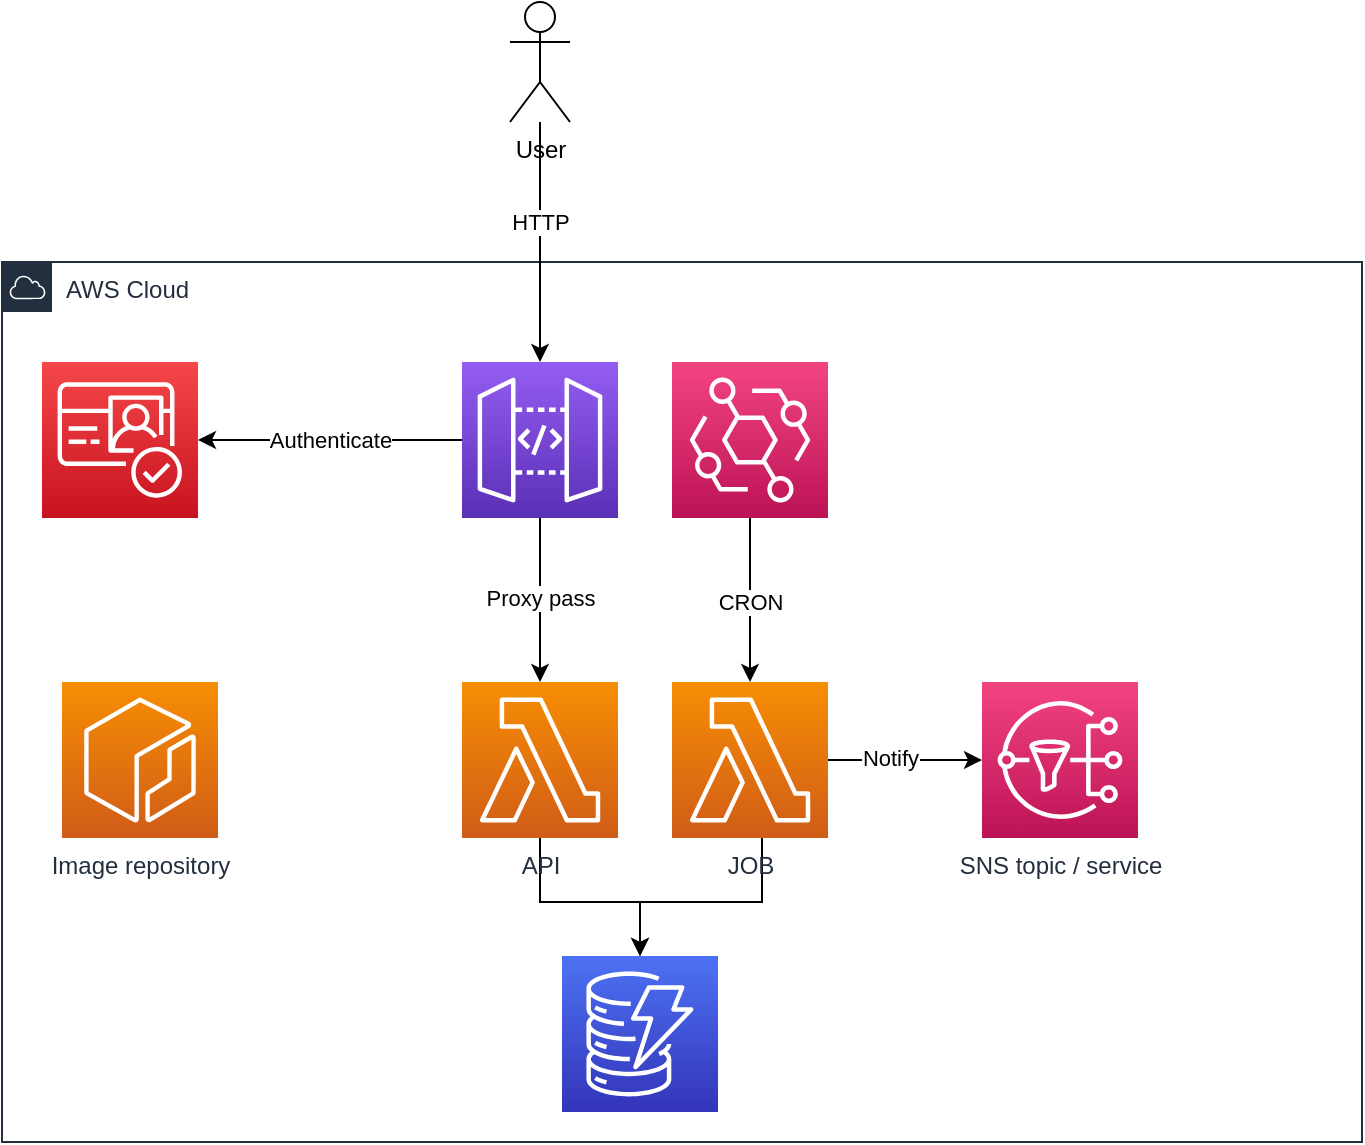 <mxfile version="14.9.8"><diagram id="DCpR8x0sgjcidmtqxW9E" name="Page-1"><mxGraphModel dx="2066" dy="725" grid="1" gridSize="10" guides="1" tooltips="1" connect="1" arrows="1" fold="1" page="1" pageScale="1" pageWidth="827" pageHeight="1169" math="0" shadow="0"><root><mxCell id="0"/><mxCell id="1" parent="0"/><mxCell id="JwEJPxo-VKECRBhiXhxI-1" value="AWS Cloud" style="points=[[0,0],[0.25,0],[0.5,0],[0.75,0],[1,0],[1,0.25],[1,0.5],[1,0.75],[1,1],[0.75,1],[0.5,1],[0.25,1],[0,1],[0,0.75],[0,0.5],[0,0.25]];outlineConnect=0;gradientColor=none;html=1;whiteSpace=wrap;fontSize=12;fontStyle=0;shape=mxgraph.aws4.group;grIcon=mxgraph.aws4.group_aws_cloud;strokeColor=#232F3E;fillColor=none;verticalAlign=top;align=left;spacingLeft=30;fontColor=#232F3E;dashed=0;" vertex="1" parent="1"><mxGeometry x="40" y="160" width="680" height="440" as="geometry"/></mxCell><mxCell id="JwEJPxo-VKECRBhiXhxI-5" value="Authenticate" style="edgeStyle=orthogonalEdgeStyle;rounded=0;orthogonalLoop=1;jettySize=auto;html=1;" edge="1" parent="1" source="JwEJPxo-VKECRBhiXhxI-3" target="JwEJPxo-VKECRBhiXhxI-4"><mxGeometry relative="1" as="geometry"/></mxCell><mxCell id="JwEJPxo-VKECRBhiXhxI-7" style="edgeStyle=orthogonalEdgeStyle;rounded=0;orthogonalLoop=1;jettySize=auto;html=1;" edge="1" parent="1" source="JwEJPxo-VKECRBhiXhxI-3" target="JwEJPxo-VKECRBhiXhxI-6"><mxGeometry relative="1" as="geometry"/></mxCell><mxCell id="JwEJPxo-VKECRBhiXhxI-15" value="Proxy pass" style="edgeLabel;html=1;align=center;verticalAlign=middle;resizable=0;points=[];" vertex="1" connectable="0" parent="JwEJPxo-VKECRBhiXhxI-7"><mxGeometry x="-0.024" y="-1" relative="1" as="geometry"><mxPoint x="1" as="offset"/></mxGeometry></mxCell><mxCell id="JwEJPxo-VKECRBhiXhxI-3" value="" style="points=[[0,0,0],[0.25,0,0],[0.5,0,0],[0.75,0,0],[1,0,0],[0,1,0],[0.25,1,0],[0.5,1,0],[0.75,1,0],[1,1,0],[0,0.25,0],[0,0.5,0],[0,0.75,0],[1,0.25,0],[1,0.5,0],[1,0.75,0]];outlineConnect=0;fontColor=#232F3E;gradientColor=#945DF2;gradientDirection=north;fillColor=#5A30B5;strokeColor=#ffffff;dashed=0;verticalLabelPosition=bottom;verticalAlign=top;align=center;html=1;fontSize=12;fontStyle=0;aspect=fixed;shape=mxgraph.aws4.resourceIcon;resIcon=mxgraph.aws4.api_gateway;" vertex="1" parent="1"><mxGeometry x="270" y="210" width="78" height="78" as="geometry"/></mxCell><mxCell id="JwEJPxo-VKECRBhiXhxI-4" value="" style="points=[[0,0,0],[0.25,0,0],[0.5,0,0],[0.75,0,0],[1,0,0],[0,1,0],[0.25,1,0],[0.5,1,0],[0.75,1,0],[1,1,0],[0,0.25,0],[0,0.5,0],[0,0.75,0],[1,0.25,0],[1,0.5,0],[1,0.75,0]];outlineConnect=0;fontColor=#232F3E;gradientColor=#F54749;gradientDirection=north;fillColor=#C7131F;strokeColor=#ffffff;dashed=0;verticalLabelPosition=bottom;verticalAlign=top;align=center;html=1;fontSize=12;fontStyle=0;aspect=fixed;shape=mxgraph.aws4.resourceIcon;resIcon=mxgraph.aws4.cognito;" vertex="1" parent="1"><mxGeometry x="60" y="210" width="78" height="78" as="geometry"/></mxCell><mxCell id="JwEJPxo-VKECRBhiXhxI-10" style="edgeStyle=orthogonalEdgeStyle;rounded=0;orthogonalLoop=1;jettySize=auto;html=1;" edge="1" parent="1" source="JwEJPxo-VKECRBhiXhxI-6" target="JwEJPxo-VKECRBhiXhxI-9"><mxGeometry relative="1" as="geometry"><Array as="points"><mxPoint x="309" y="480"/><mxPoint x="359" y="480"/></Array></mxGeometry></mxCell><mxCell id="JwEJPxo-VKECRBhiXhxI-6" value="API" style="points=[[0,0,0],[0.25,0,0],[0.5,0,0],[0.75,0,0],[1,0,0],[0,1,0],[0.25,1,0],[0.5,1,0],[0.75,1,0],[1,1,0],[0,0.25,0],[0,0.5,0],[0,0.75,0],[1,0.25,0],[1,0.5,0],[1,0.75,0]];outlineConnect=0;fontColor=#232F3E;gradientColor=#F78E04;gradientDirection=north;fillColor=#D05C17;strokeColor=#ffffff;dashed=0;verticalLabelPosition=bottom;verticalAlign=top;align=center;html=1;fontSize=12;fontStyle=0;aspect=fixed;shape=mxgraph.aws4.resourceIcon;resIcon=mxgraph.aws4.lambda;" vertex="1" parent="1"><mxGeometry x="270" y="370" width="78" height="78" as="geometry"/></mxCell><mxCell id="JwEJPxo-VKECRBhiXhxI-12" style="edgeStyle=orthogonalEdgeStyle;rounded=0;orthogonalLoop=1;jettySize=auto;html=1;entryX=0.5;entryY=0;entryDx=0;entryDy=0;entryPerimeter=0;" edge="1" parent="1" source="JwEJPxo-VKECRBhiXhxI-8" target="JwEJPxo-VKECRBhiXhxI-9"><mxGeometry relative="1" as="geometry"><Array as="points"><mxPoint x="420" y="480"/><mxPoint x="359" y="480"/></Array></mxGeometry></mxCell><mxCell id="JwEJPxo-VKECRBhiXhxI-14" style="edgeStyle=orthogonalEdgeStyle;rounded=0;orthogonalLoop=1;jettySize=auto;html=1;exitX=1;exitY=0.5;exitDx=0;exitDy=0;exitPerimeter=0;" edge="1" parent="1" source="JwEJPxo-VKECRBhiXhxI-8" target="JwEJPxo-VKECRBhiXhxI-13"><mxGeometry relative="1" as="geometry"/></mxCell><mxCell id="JwEJPxo-VKECRBhiXhxI-16" value="Notify" style="edgeLabel;html=1;align=center;verticalAlign=middle;resizable=0;points=[];" vertex="1" connectable="0" parent="JwEJPxo-VKECRBhiXhxI-14"><mxGeometry x="-0.195" y="1" relative="1" as="geometry"><mxPoint as="offset"/></mxGeometry></mxCell><mxCell id="JwEJPxo-VKECRBhiXhxI-8" value="JOB" style="points=[[0,0,0],[0.25,0,0],[0.5,0,0],[0.75,0,0],[1,0,0],[0,1,0],[0.25,1,0],[0.5,1,0],[0.75,1,0],[1,1,0],[0,0.25,0],[0,0.5,0],[0,0.75,0],[1,0.25,0],[1,0.5,0],[1,0.75,0]];outlineConnect=0;fontColor=#232F3E;gradientColor=#F78E04;gradientDirection=north;fillColor=#D05C17;strokeColor=#ffffff;dashed=0;verticalLabelPosition=bottom;verticalAlign=top;align=center;html=1;fontSize=12;fontStyle=0;aspect=fixed;shape=mxgraph.aws4.resourceIcon;resIcon=mxgraph.aws4.lambda;" vertex="1" parent="1"><mxGeometry x="375" y="370" width="78" height="78" as="geometry"/></mxCell><mxCell id="JwEJPxo-VKECRBhiXhxI-9" value="" style="points=[[0,0,0],[0.25,0,0],[0.5,0,0],[0.75,0,0],[1,0,0],[0,1,0],[0.25,1,0],[0.5,1,0],[0.75,1,0],[1,1,0],[0,0.25,0],[0,0.5,0],[0,0.75,0],[1,0.25,0],[1,0.5,0],[1,0.75,0]];outlineConnect=0;fontColor=#232F3E;gradientColor=#4D72F3;gradientDirection=north;fillColor=#3334B9;strokeColor=#ffffff;dashed=0;verticalLabelPosition=bottom;verticalAlign=top;align=center;html=1;fontSize=12;fontStyle=0;aspect=fixed;shape=mxgraph.aws4.resourceIcon;resIcon=mxgraph.aws4.dynamodb;" vertex="1" parent="1"><mxGeometry x="320" y="507" width="78" height="78" as="geometry"/></mxCell><mxCell id="JwEJPxo-VKECRBhiXhxI-13" value="SNS topic / service" style="points=[[0,0,0],[0.25,0,0],[0.5,0,0],[0.75,0,0],[1,0,0],[0,1,0],[0.25,1,0],[0.5,1,0],[0.75,1,0],[1,1,0],[0,0.25,0],[0,0.5,0],[0,0.75,0],[1,0.25,0],[1,0.5,0],[1,0.75,0]];outlineConnect=0;fontColor=#232F3E;gradientColor=#F34482;gradientDirection=north;fillColor=#BC1356;strokeColor=#ffffff;dashed=0;verticalLabelPosition=bottom;verticalAlign=top;align=center;html=1;fontSize=12;fontStyle=0;aspect=fixed;shape=mxgraph.aws4.resourceIcon;resIcon=mxgraph.aws4.sns;" vertex="1" parent="1"><mxGeometry x="530" y="370" width="78" height="78" as="geometry"/></mxCell><mxCell id="JwEJPxo-VKECRBhiXhxI-18" style="edgeStyle=orthogonalEdgeStyle;rounded=0;orthogonalLoop=1;jettySize=auto;html=1;" edge="1" parent="1" source="JwEJPxo-VKECRBhiXhxI-17" target="JwEJPxo-VKECRBhiXhxI-8"><mxGeometry relative="1" as="geometry"/></mxCell><mxCell id="JwEJPxo-VKECRBhiXhxI-19" value="CRON" style="edgeLabel;html=1;align=center;verticalAlign=middle;resizable=0;points=[];" vertex="1" connectable="0" parent="JwEJPxo-VKECRBhiXhxI-18"><mxGeometry x="-0.244" relative="1" as="geometry"><mxPoint y="11" as="offset"/></mxGeometry></mxCell><mxCell id="JwEJPxo-VKECRBhiXhxI-17" value="" style="points=[[0,0,0],[0.25,0,0],[0.5,0,0],[0.75,0,0],[1,0,0],[0,1,0],[0.25,1,0],[0.5,1,0],[0.75,1,0],[1,1,0],[0,0.25,0],[0,0.5,0],[0,0.75,0],[1,0.25,0],[1,0.5,0],[1,0.75,0]];outlineConnect=0;fontColor=#232F3E;gradientColor=#F34482;gradientDirection=north;fillColor=#BC1356;strokeColor=#ffffff;dashed=0;verticalLabelPosition=bottom;verticalAlign=top;align=center;html=1;fontSize=12;fontStyle=0;aspect=fixed;shape=mxgraph.aws4.resourceIcon;resIcon=mxgraph.aws4.eventbridge;" vertex="1" parent="1"><mxGeometry x="375" y="210" width="78" height="78" as="geometry"/></mxCell><mxCell id="JwEJPxo-VKECRBhiXhxI-21" style="edgeStyle=orthogonalEdgeStyle;rounded=0;orthogonalLoop=1;jettySize=auto;html=1;" edge="1" parent="1" source="JwEJPxo-VKECRBhiXhxI-20" target="JwEJPxo-VKECRBhiXhxI-3"><mxGeometry relative="1" as="geometry"/></mxCell><mxCell id="JwEJPxo-VKECRBhiXhxI-22" value="HTTP" style="edgeLabel;html=1;align=center;verticalAlign=middle;resizable=0;points=[];" vertex="1" connectable="0" parent="JwEJPxo-VKECRBhiXhxI-21"><mxGeometry x="-0.067" y="1" relative="1" as="geometry"><mxPoint x="-1" y="-6" as="offset"/></mxGeometry></mxCell><mxCell id="JwEJPxo-VKECRBhiXhxI-20" value="User" style="shape=umlActor;verticalLabelPosition=bottom;verticalAlign=top;html=1;outlineConnect=0;" vertex="1" parent="1"><mxGeometry x="294" y="30" width="30" height="60" as="geometry"/></mxCell><mxCell id="JwEJPxo-VKECRBhiXhxI-23" value="Image repository" style="points=[[0,0,0],[0.25,0,0],[0.5,0,0],[0.75,0,0],[1,0,0],[0,1,0],[0.25,1,0],[0.5,1,0],[0.75,1,0],[1,1,0],[0,0.25,0],[0,0.5,0],[0,0.75,0],[1,0.25,0],[1,0.5,0],[1,0.75,0]];outlineConnect=0;fontColor=#232F3E;gradientColor=#F78E04;gradientDirection=north;fillColor=#D05C17;strokeColor=#ffffff;dashed=0;verticalLabelPosition=bottom;verticalAlign=top;align=center;html=1;fontSize=12;fontStyle=0;aspect=fixed;shape=mxgraph.aws4.resourceIcon;resIcon=mxgraph.aws4.ecr;" vertex="1" parent="1"><mxGeometry x="70" y="370" width="78" height="78" as="geometry"/></mxCell></root></mxGraphModel></diagram></mxfile>